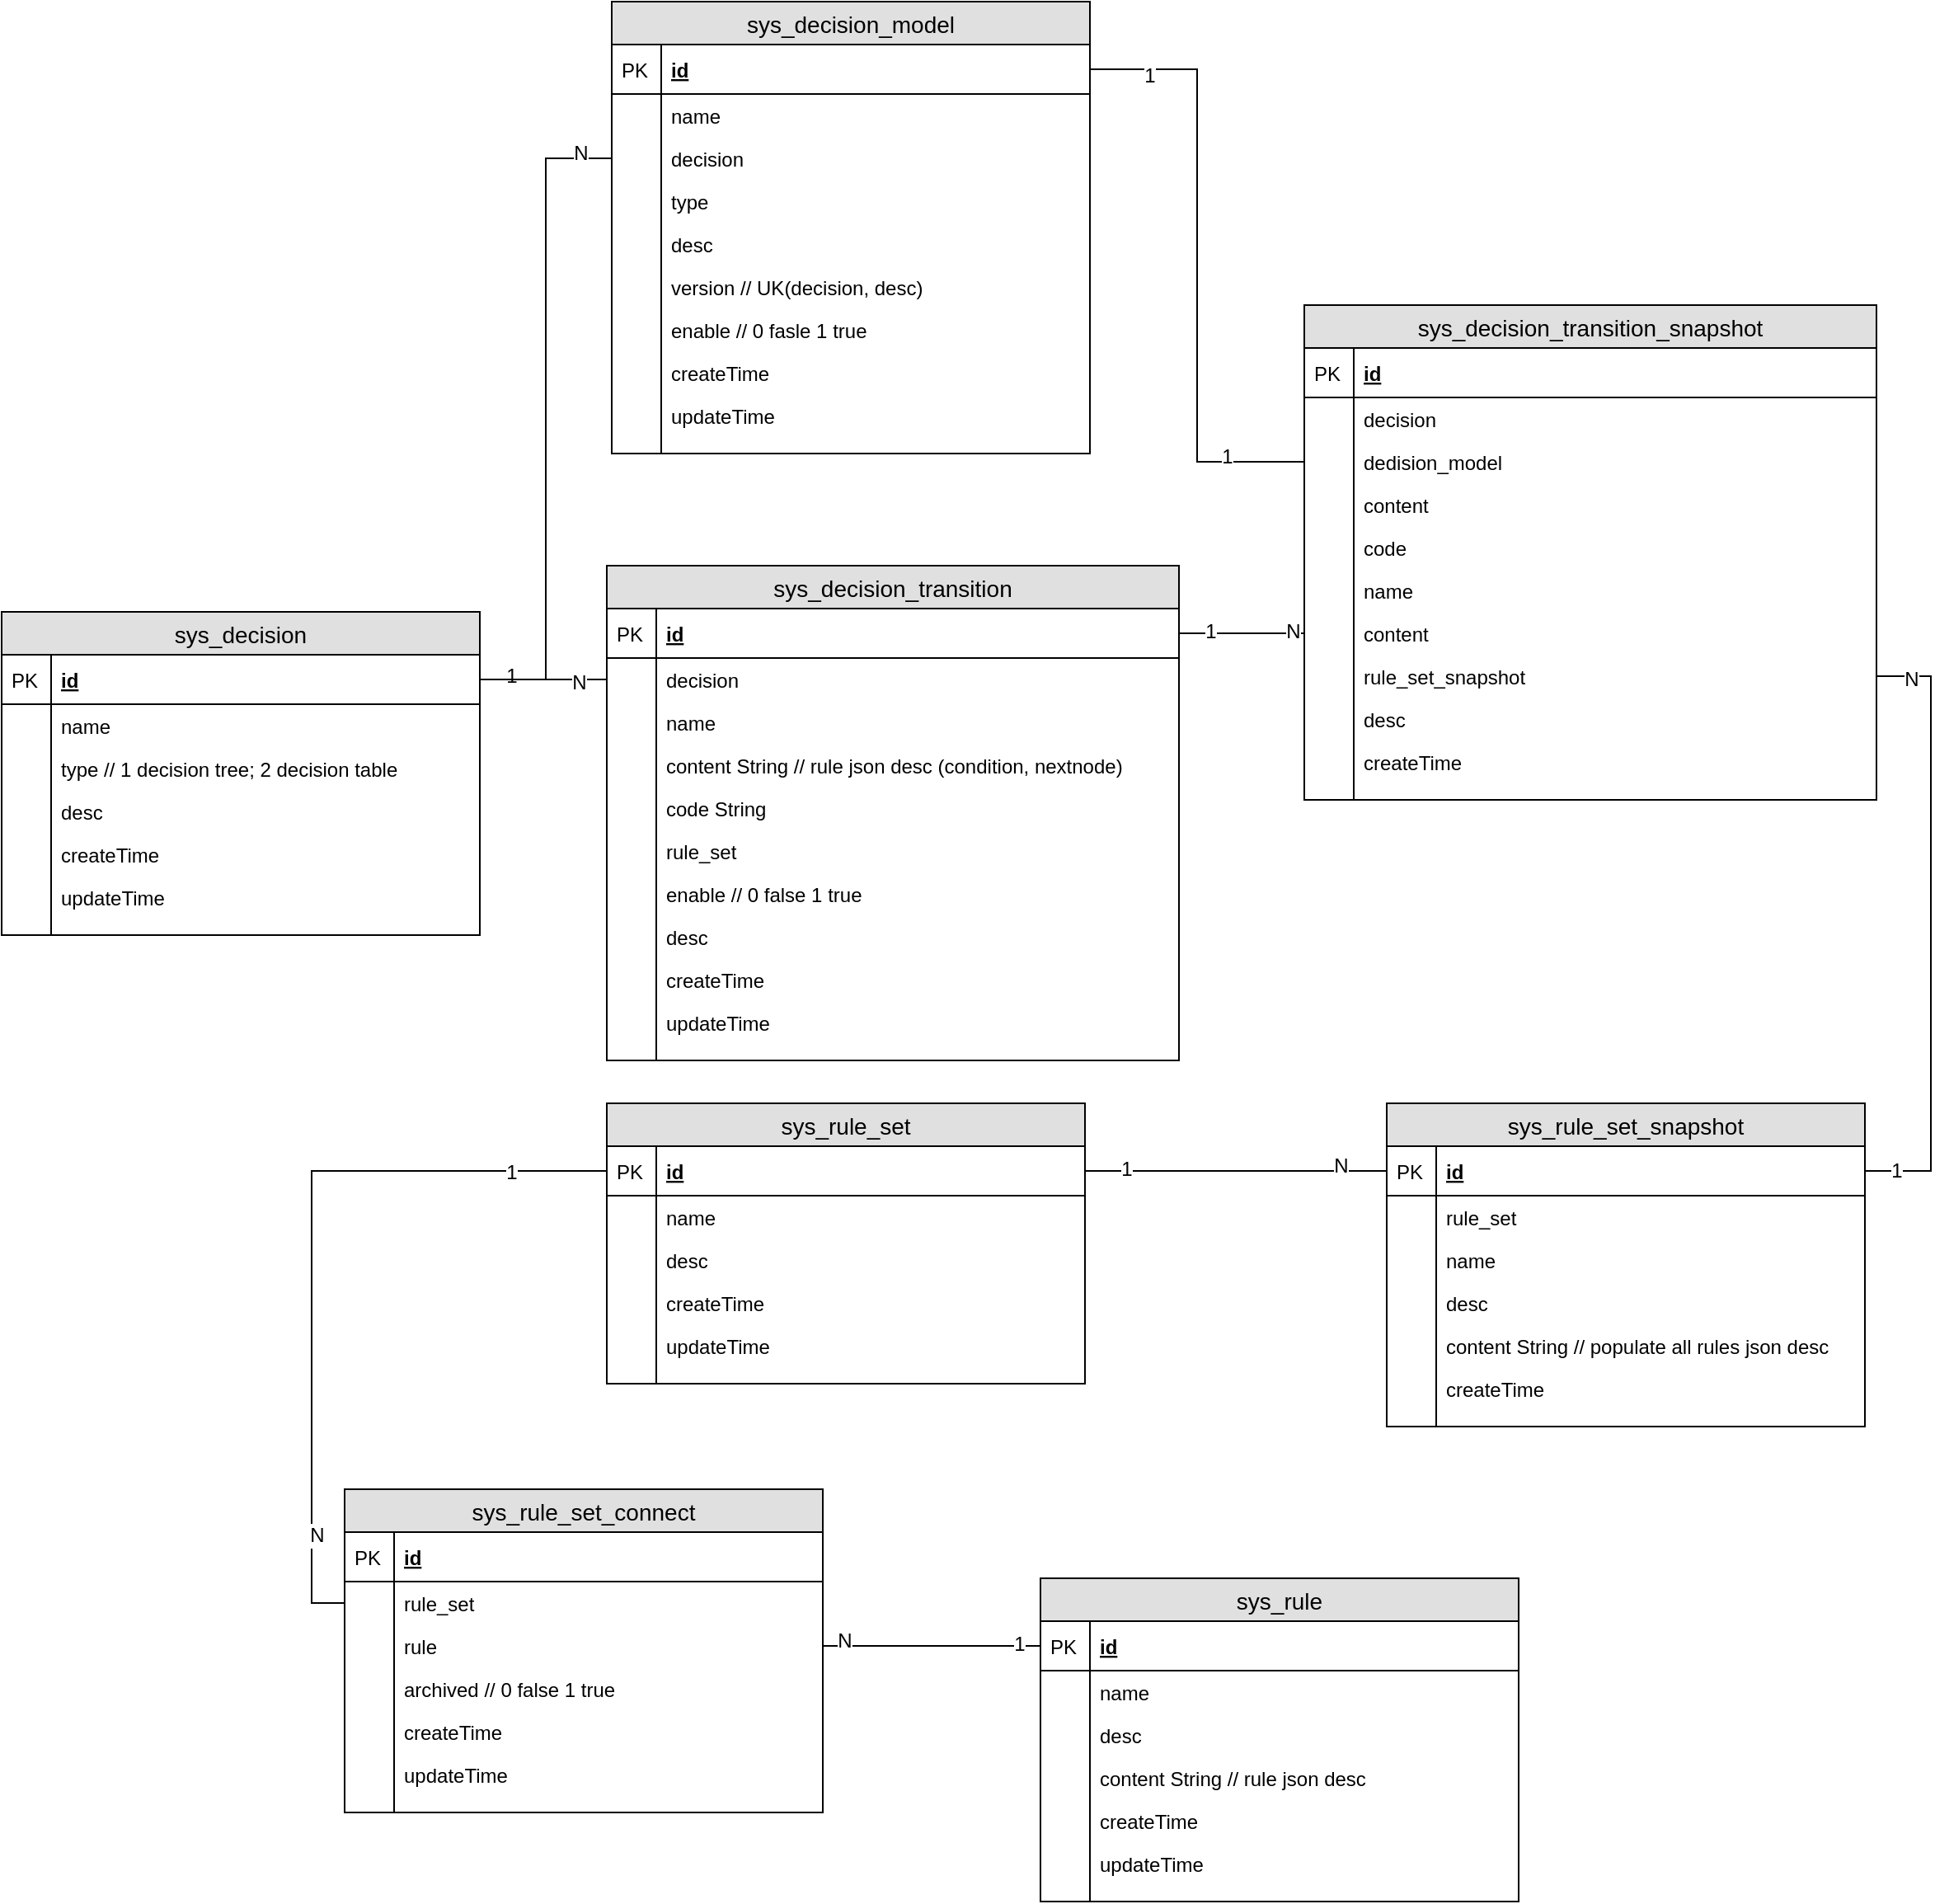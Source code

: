 <mxfile version="11.1.1" type="device"><diagram id="leMLwzej8-qj2Y1RZlHq" name="Domain"><mxGraphModel dx="1186" dy="2046" grid="1" gridSize="10" guides="1" tooltips="1" connect="1" arrows="1" fold="1" page="1" pageScale="1" pageWidth="827" pageHeight="1169" math="0" shadow="0"><root><mxCell id="0"/><mxCell id="1" parent="0"/><mxCell id="HirtzI4DP83URJv1HIHK-1" value="sys_rule" style="swimlane;fontStyle=0;childLayout=stackLayout;horizontal=1;startSize=26;fillColor=#e0e0e0;horizontalStack=0;resizeParent=1;resizeParentMax=0;resizeLast=0;collapsible=1;marginBottom=0;swimlaneFillColor=#ffffff;align=center;fontSize=14;" parent="1" vertex="1"><mxGeometry x="930" y="719" width="290" height="196" as="geometry"/></mxCell><mxCell id="HirtzI4DP83URJv1HIHK-2" value="id" style="shape=partialRectangle;top=0;left=0;right=0;bottom=1;align=left;verticalAlign=middle;fillColor=none;spacingLeft=34;spacingRight=4;overflow=hidden;rotatable=0;points=[[0,0.5],[1,0.5]];portConstraint=eastwest;dropTarget=0;fontStyle=5;fontSize=12;" parent="HirtzI4DP83URJv1HIHK-1" vertex="1"><mxGeometry y="26" width="290" height="30" as="geometry"/></mxCell><mxCell id="HirtzI4DP83URJv1HIHK-3" value="PK" style="shape=partialRectangle;top=0;left=0;bottom=0;fillColor=none;align=left;verticalAlign=middle;spacingLeft=4;spacingRight=4;overflow=hidden;rotatable=0;points=[];portConstraint=eastwest;part=1;fontSize=12;" parent="HirtzI4DP83URJv1HIHK-2" vertex="1" connectable="0"><mxGeometry width="30" height="30" as="geometry"/></mxCell><mxCell id="HirtzI4DP83URJv1HIHK-4" value="name" style="shape=partialRectangle;top=0;left=0;right=0;bottom=0;align=left;verticalAlign=top;fillColor=none;spacingLeft=34;spacingRight=4;overflow=hidden;rotatable=0;points=[[0,0.5],[1,0.5]];portConstraint=eastwest;dropTarget=0;fontSize=12;" parent="HirtzI4DP83URJv1HIHK-1" vertex="1"><mxGeometry y="56" width="290" height="26" as="geometry"/></mxCell><mxCell id="HirtzI4DP83URJv1HIHK-5" value="" style="shape=partialRectangle;top=0;left=0;bottom=0;fillColor=none;align=left;verticalAlign=top;spacingLeft=4;spacingRight=4;overflow=hidden;rotatable=0;points=[];portConstraint=eastwest;part=1;fontSize=12;" parent="HirtzI4DP83URJv1HIHK-4" vertex="1" connectable="0"><mxGeometry width="30" height="26" as="geometry"/></mxCell><mxCell id="HirtzI4DP83URJv1HIHK-23" value="desc" style="shape=partialRectangle;top=0;left=0;right=0;bottom=0;align=left;verticalAlign=top;fillColor=none;spacingLeft=34;spacingRight=4;overflow=hidden;rotatable=0;points=[[0,0.5],[1,0.5]];portConstraint=eastwest;dropTarget=0;fontSize=12;" parent="HirtzI4DP83URJv1HIHK-1" vertex="1"><mxGeometry y="82" width="290" height="26" as="geometry"/></mxCell><mxCell id="HirtzI4DP83URJv1HIHK-24" value="" style="shape=partialRectangle;top=0;left=0;bottom=0;fillColor=none;align=left;verticalAlign=top;spacingLeft=4;spacingRight=4;overflow=hidden;rotatable=0;points=[];portConstraint=eastwest;part=1;fontSize=12;" parent="HirtzI4DP83URJv1HIHK-23" vertex="1" connectable="0"><mxGeometry width="30" height="26" as="geometry"/></mxCell><mxCell id="HirtzI4DP83URJv1HIHK-6" value="content String // rule json desc" style="shape=partialRectangle;top=0;left=0;right=0;bottom=0;align=left;verticalAlign=top;fillColor=none;spacingLeft=34;spacingRight=4;overflow=hidden;rotatable=0;points=[[0,0.5],[1,0.5]];portConstraint=eastwest;dropTarget=0;fontSize=12;" parent="HirtzI4DP83URJv1HIHK-1" vertex="1"><mxGeometry y="108" width="290" height="26" as="geometry"/></mxCell><mxCell id="HirtzI4DP83URJv1HIHK-7" value="" style="shape=partialRectangle;top=0;left=0;bottom=0;fillColor=none;align=left;verticalAlign=top;spacingLeft=4;spacingRight=4;overflow=hidden;rotatable=0;points=[];portConstraint=eastwest;part=1;fontSize=12;" parent="HirtzI4DP83URJv1HIHK-6" vertex="1" connectable="0"><mxGeometry width="30" height="26" as="geometry"/></mxCell><mxCell id="HirtzI4DP83URJv1HIHK-8" value="createTime" style="shape=partialRectangle;top=0;left=0;right=0;bottom=0;align=left;verticalAlign=top;fillColor=none;spacingLeft=34;spacingRight=4;overflow=hidden;rotatable=0;points=[[0,0.5],[1,0.5]];portConstraint=eastwest;dropTarget=0;fontSize=12;" parent="HirtzI4DP83URJv1HIHK-1" vertex="1"><mxGeometry y="134" width="290" height="26" as="geometry"/></mxCell><mxCell id="HirtzI4DP83URJv1HIHK-9" value="" style="shape=partialRectangle;top=0;left=0;bottom=0;fillColor=none;align=left;verticalAlign=top;spacingLeft=4;spacingRight=4;overflow=hidden;rotatable=0;points=[];portConstraint=eastwest;part=1;fontSize=12;" parent="HirtzI4DP83URJv1HIHK-8" vertex="1" connectable="0"><mxGeometry width="30" height="26" as="geometry"/></mxCell><mxCell id="HirtzI4DP83URJv1HIHK-12" value="updateTime" style="shape=partialRectangle;top=0;left=0;right=0;bottom=0;align=left;verticalAlign=top;fillColor=none;spacingLeft=34;spacingRight=4;overflow=hidden;rotatable=0;points=[[0,0.5],[1,0.5]];portConstraint=eastwest;dropTarget=0;fontSize=12;" parent="HirtzI4DP83URJv1HIHK-1" vertex="1"><mxGeometry y="160" width="290" height="26" as="geometry"/></mxCell><mxCell id="HirtzI4DP83URJv1HIHK-13" value="" style="shape=partialRectangle;top=0;left=0;bottom=0;fillColor=none;align=left;verticalAlign=top;spacingLeft=4;spacingRight=4;overflow=hidden;rotatable=0;points=[];portConstraint=eastwest;part=1;fontSize=12;" parent="HirtzI4DP83URJv1HIHK-12" vertex="1" connectable="0"><mxGeometry width="30" height="26" as="geometry"/></mxCell><mxCell id="HirtzI4DP83URJv1HIHK-10" value="" style="shape=partialRectangle;top=0;left=0;right=0;bottom=0;align=left;verticalAlign=top;fillColor=none;spacingLeft=34;spacingRight=4;overflow=hidden;rotatable=0;points=[[0,0.5],[1,0.5]];portConstraint=eastwest;dropTarget=0;fontSize=12;" parent="HirtzI4DP83URJv1HIHK-1" vertex="1"><mxGeometry y="186" width="290" height="10" as="geometry"/></mxCell><mxCell id="HirtzI4DP83URJv1HIHK-11" value="" style="shape=partialRectangle;top=0;left=0;bottom=0;fillColor=none;align=left;verticalAlign=top;spacingLeft=4;spacingRight=4;overflow=hidden;rotatable=0;points=[];portConstraint=eastwest;part=1;fontSize=12;" parent="HirtzI4DP83URJv1HIHK-10" vertex="1" connectable="0"><mxGeometry width="30" height="10" as="geometry"/></mxCell><mxCell id="HirtzI4DP83URJv1HIHK-25" value="sys_rule_set" style="swimlane;fontStyle=0;childLayout=stackLayout;horizontal=1;startSize=26;fillColor=#e0e0e0;horizontalStack=0;resizeParent=1;resizeParentMax=0;resizeLast=0;collapsible=1;marginBottom=0;swimlaneFillColor=#ffffff;align=center;fontSize=14;" parent="1" vertex="1"><mxGeometry x="667" y="431" width="290" height="170" as="geometry"/></mxCell><mxCell id="HirtzI4DP83URJv1HIHK-26" value="id" style="shape=partialRectangle;top=0;left=0;right=0;bottom=1;align=left;verticalAlign=middle;fillColor=none;spacingLeft=34;spacingRight=4;overflow=hidden;rotatable=0;points=[[0,0.5],[1,0.5]];portConstraint=eastwest;dropTarget=0;fontStyle=5;fontSize=12;" parent="HirtzI4DP83URJv1HIHK-25" vertex="1"><mxGeometry y="26" width="290" height="30" as="geometry"/></mxCell><mxCell id="HirtzI4DP83URJv1HIHK-27" value="PK" style="shape=partialRectangle;top=0;left=0;bottom=0;fillColor=none;align=left;verticalAlign=middle;spacingLeft=4;spacingRight=4;overflow=hidden;rotatable=0;points=[];portConstraint=eastwest;part=1;fontSize=12;" parent="HirtzI4DP83URJv1HIHK-26" vertex="1" connectable="0"><mxGeometry width="30" height="30" as="geometry"/></mxCell><mxCell id="HirtzI4DP83URJv1HIHK-28" value="name" style="shape=partialRectangle;top=0;left=0;right=0;bottom=0;align=left;verticalAlign=top;fillColor=none;spacingLeft=34;spacingRight=4;overflow=hidden;rotatable=0;points=[[0,0.5],[1,0.5]];portConstraint=eastwest;dropTarget=0;fontSize=12;" parent="HirtzI4DP83URJv1HIHK-25" vertex="1"><mxGeometry y="56" width="290" height="26" as="geometry"/></mxCell><mxCell id="HirtzI4DP83URJv1HIHK-29" value="" style="shape=partialRectangle;top=0;left=0;bottom=0;fillColor=none;align=left;verticalAlign=top;spacingLeft=4;spacingRight=4;overflow=hidden;rotatable=0;points=[];portConstraint=eastwest;part=1;fontSize=12;" parent="HirtzI4DP83URJv1HIHK-28" vertex="1" connectable="0"><mxGeometry width="30" height="26" as="geometry"/></mxCell><mxCell id="HirtzI4DP83URJv1HIHK-30" value="desc" style="shape=partialRectangle;top=0;left=0;right=0;bottom=0;align=left;verticalAlign=top;fillColor=none;spacingLeft=34;spacingRight=4;overflow=hidden;rotatable=0;points=[[0,0.5],[1,0.5]];portConstraint=eastwest;dropTarget=0;fontSize=12;" parent="HirtzI4DP83URJv1HIHK-25" vertex="1"><mxGeometry y="82" width="290" height="26" as="geometry"/></mxCell><mxCell id="HirtzI4DP83URJv1HIHK-31" value="" style="shape=partialRectangle;top=0;left=0;bottom=0;fillColor=none;align=left;verticalAlign=top;spacingLeft=4;spacingRight=4;overflow=hidden;rotatable=0;points=[];portConstraint=eastwest;part=1;fontSize=12;" parent="HirtzI4DP83URJv1HIHK-30" vertex="1" connectable="0"><mxGeometry width="30" height="26" as="geometry"/></mxCell><mxCell id="HirtzI4DP83URJv1HIHK-34" value="createTime" style="shape=partialRectangle;top=0;left=0;right=0;bottom=0;align=left;verticalAlign=top;fillColor=none;spacingLeft=34;spacingRight=4;overflow=hidden;rotatable=0;points=[[0,0.5],[1,0.5]];portConstraint=eastwest;dropTarget=0;fontSize=12;" parent="HirtzI4DP83URJv1HIHK-25" vertex="1"><mxGeometry y="108" width="290" height="26" as="geometry"/></mxCell><mxCell id="HirtzI4DP83URJv1HIHK-35" value="" style="shape=partialRectangle;top=0;left=0;bottom=0;fillColor=none;align=left;verticalAlign=top;spacingLeft=4;spacingRight=4;overflow=hidden;rotatable=0;points=[];portConstraint=eastwest;part=1;fontSize=12;" parent="HirtzI4DP83URJv1HIHK-34" vertex="1" connectable="0"><mxGeometry width="30" height="26" as="geometry"/></mxCell><mxCell id="HirtzI4DP83URJv1HIHK-36" value="updateTime" style="shape=partialRectangle;top=0;left=0;right=0;bottom=0;align=left;verticalAlign=top;fillColor=none;spacingLeft=34;spacingRight=4;overflow=hidden;rotatable=0;points=[[0,0.5],[1,0.5]];portConstraint=eastwest;dropTarget=0;fontSize=12;" parent="HirtzI4DP83URJv1HIHK-25" vertex="1"><mxGeometry y="134" width="290" height="26" as="geometry"/></mxCell><mxCell id="HirtzI4DP83URJv1HIHK-37" value="" style="shape=partialRectangle;top=0;left=0;bottom=0;fillColor=none;align=left;verticalAlign=top;spacingLeft=4;spacingRight=4;overflow=hidden;rotatable=0;points=[];portConstraint=eastwest;part=1;fontSize=12;" parent="HirtzI4DP83URJv1HIHK-36" vertex="1" connectable="0"><mxGeometry width="30" height="26" as="geometry"/></mxCell><mxCell id="HirtzI4DP83URJv1HIHK-38" value="" style="shape=partialRectangle;top=0;left=0;right=0;bottom=0;align=left;verticalAlign=top;fillColor=none;spacingLeft=34;spacingRight=4;overflow=hidden;rotatable=0;points=[[0,0.5],[1,0.5]];portConstraint=eastwest;dropTarget=0;fontSize=12;" parent="HirtzI4DP83URJv1HIHK-25" vertex="1"><mxGeometry y="160" width="290" height="10" as="geometry"/></mxCell><mxCell id="HirtzI4DP83URJv1HIHK-39" value="" style="shape=partialRectangle;top=0;left=0;bottom=0;fillColor=none;align=left;verticalAlign=top;spacingLeft=4;spacingRight=4;overflow=hidden;rotatable=0;points=[];portConstraint=eastwest;part=1;fontSize=12;" parent="HirtzI4DP83URJv1HIHK-38" vertex="1" connectable="0"><mxGeometry width="30" height="10" as="geometry"/></mxCell><mxCell id="HirtzI4DP83URJv1HIHK-40" value="sys_rule_set_connect" style="swimlane;fontStyle=0;childLayout=stackLayout;horizontal=1;startSize=26;fillColor=#e0e0e0;horizontalStack=0;resizeParent=1;resizeParentMax=0;resizeLast=0;collapsible=1;marginBottom=0;swimlaneFillColor=#ffffff;align=center;fontSize=14;" parent="1" vertex="1"><mxGeometry x="508" y="665" width="290" height="196" as="geometry"/></mxCell><mxCell id="HirtzI4DP83URJv1HIHK-41" value="id" style="shape=partialRectangle;top=0;left=0;right=0;bottom=1;align=left;verticalAlign=middle;fillColor=none;spacingLeft=34;spacingRight=4;overflow=hidden;rotatable=0;points=[[0,0.5],[1,0.5]];portConstraint=eastwest;dropTarget=0;fontStyle=5;fontSize=12;" parent="HirtzI4DP83URJv1HIHK-40" vertex="1"><mxGeometry y="26" width="290" height="30" as="geometry"/></mxCell><mxCell id="HirtzI4DP83URJv1HIHK-42" value="PK" style="shape=partialRectangle;top=0;left=0;bottom=0;fillColor=none;align=left;verticalAlign=middle;spacingLeft=4;spacingRight=4;overflow=hidden;rotatable=0;points=[];portConstraint=eastwest;part=1;fontSize=12;" parent="HirtzI4DP83URJv1HIHK-41" vertex="1" connectable="0"><mxGeometry width="30" height="30" as="geometry"/></mxCell><mxCell id="HirtzI4DP83URJv1HIHK-43" value="rule_set" style="shape=partialRectangle;top=0;left=0;right=0;bottom=0;align=left;verticalAlign=top;fillColor=none;spacingLeft=34;spacingRight=4;overflow=hidden;rotatable=0;points=[[0,0.5],[1,0.5]];portConstraint=eastwest;dropTarget=0;fontSize=12;" parent="HirtzI4DP83URJv1HIHK-40" vertex="1"><mxGeometry y="56" width="290" height="26" as="geometry"/></mxCell><mxCell id="HirtzI4DP83URJv1HIHK-44" value="" style="shape=partialRectangle;top=0;left=0;bottom=0;fillColor=none;align=left;verticalAlign=top;spacingLeft=4;spacingRight=4;overflow=hidden;rotatable=0;points=[];portConstraint=eastwest;part=1;fontSize=12;" parent="HirtzI4DP83URJv1HIHK-43" vertex="1" connectable="0"><mxGeometry width="30" height="26" as="geometry"/></mxCell><mxCell id="HirtzI4DP83URJv1HIHK-45" value="rule" style="shape=partialRectangle;top=0;left=0;right=0;bottom=0;align=left;verticalAlign=top;fillColor=none;spacingLeft=34;spacingRight=4;overflow=hidden;rotatable=0;points=[[0,0.5],[1,0.5]];portConstraint=eastwest;dropTarget=0;fontSize=12;" parent="HirtzI4DP83URJv1HIHK-40" vertex="1"><mxGeometry y="82" width="290" height="26" as="geometry"/></mxCell><mxCell id="HirtzI4DP83URJv1HIHK-46" value="" style="shape=partialRectangle;top=0;left=0;bottom=0;fillColor=none;align=left;verticalAlign=top;spacingLeft=4;spacingRight=4;overflow=hidden;rotatable=0;points=[];portConstraint=eastwest;part=1;fontSize=12;" parent="HirtzI4DP83URJv1HIHK-45" vertex="1" connectable="0"><mxGeometry width="30" height="26" as="geometry"/></mxCell><mxCell id="HirtzI4DP83URJv1HIHK-69" value="archived // 0 false 1 true" style="shape=partialRectangle;top=0;left=0;right=0;bottom=0;align=left;verticalAlign=top;fillColor=none;spacingLeft=34;spacingRight=4;overflow=hidden;rotatable=0;points=[[0,0.5],[1,0.5]];portConstraint=eastwest;dropTarget=0;fontSize=12;" parent="HirtzI4DP83URJv1HIHK-40" vertex="1"><mxGeometry y="108" width="290" height="26" as="geometry"/></mxCell><mxCell id="HirtzI4DP83URJv1HIHK-70" value="" style="shape=partialRectangle;top=0;left=0;bottom=0;fillColor=none;align=left;verticalAlign=top;spacingLeft=4;spacingRight=4;overflow=hidden;rotatable=0;points=[];portConstraint=eastwest;part=1;fontSize=12;" parent="HirtzI4DP83URJv1HIHK-69" vertex="1" connectable="0"><mxGeometry width="30" height="26" as="geometry"/></mxCell><mxCell id="HirtzI4DP83URJv1HIHK-47" value="createTime" style="shape=partialRectangle;top=0;left=0;right=0;bottom=0;align=left;verticalAlign=top;fillColor=none;spacingLeft=34;spacingRight=4;overflow=hidden;rotatable=0;points=[[0,0.5],[1,0.5]];portConstraint=eastwest;dropTarget=0;fontSize=12;" parent="HirtzI4DP83URJv1HIHK-40" vertex="1"><mxGeometry y="134" width="290" height="26" as="geometry"/></mxCell><mxCell id="HirtzI4DP83URJv1HIHK-48" value="" style="shape=partialRectangle;top=0;left=0;bottom=0;fillColor=none;align=left;verticalAlign=top;spacingLeft=4;spacingRight=4;overflow=hidden;rotatable=0;points=[];portConstraint=eastwest;part=1;fontSize=12;" parent="HirtzI4DP83URJv1HIHK-47" vertex="1" connectable="0"><mxGeometry width="30" height="26" as="geometry"/></mxCell><mxCell id="HirtzI4DP83URJv1HIHK-49" value="updateTime" style="shape=partialRectangle;top=0;left=0;right=0;bottom=0;align=left;verticalAlign=top;fillColor=none;spacingLeft=34;spacingRight=4;overflow=hidden;rotatable=0;points=[[0,0.5],[1,0.5]];portConstraint=eastwest;dropTarget=0;fontSize=12;" parent="HirtzI4DP83URJv1HIHK-40" vertex="1"><mxGeometry y="160" width="290" height="26" as="geometry"/></mxCell><mxCell id="HirtzI4DP83URJv1HIHK-50" value="" style="shape=partialRectangle;top=0;left=0;bottom=0;fillColor=none;align=left;verticalAlign=top;spacingLeft=4;spacingRight=4;overflow=hidden;rotatable=0;points=[];portConstraint=eastwest;part=1;fontSize=12;" parent="HirtzI4DP83URJv1HIHK-49" vertex="1" connectable="0"><mxGeometry width="30" height="26" as="geometry"/></mxCell><mxCell id="HirtzI4DP83URJv1HIHK-51" value="" style="shape=partialRectangle;top=0;left=0;right=0;bottom=0;align=left;verticalAlign=top;fillColor=none;spacingLeft=34;spacingRight=4;overflow=hidden;rotatable=0;points=[[0,0.5],[1,0.5]];portConstraint=eastwest;dropTarget=0;fontSize=12;" parent="HirtzI4DP83URJv1HIHK-40" vertex="1"><mxGeometry y="186" width="290" height="10" as="geometry"/></mxCell><mxCell id="HirtzI4DP83URJv1HIHK-52" value="" style="shape=partialRectangle;top=0;left=0;bottom=0;fillColor=none;align=left;verticalAlign=top;spacingLeft=4;spacingRight=4;overflow=hidden;rotatable=0;points=[];portConstraint=eastwest;part=1;fontSize=12;" parent="HirtzI4DP83URJv1HIHK-51" vertex="1" connectable="0"><mxGeometry width="30" height="10" as="geometry"/></mxCell><mxCell id="HirtzI4DP83URJv1HIHK-75" style="edgeStyle=orthogonalEdgeStyle;rounded=0;orthogonalLoop=1;jettySize=auto;html=1;entryX=0;entryY=0.5;entryDx=0;entryDy=0;endArrow=none;endFill=0;" parent="1" source="HirtzI4DP83URJv1HIHK-26" target="HirtzI4DP83URJv1HIHK-43" edge="1"><mxGeometry relative="1" as="geometry"/></mxCell><mxCell id="HirtzI4DP83URJv1HIHK-79" value="1" style="text;html=1;resizable=0;points=[];align=center;verticalAlign=middle;labelBackgroundColor=#ffffff;" parent="HirtzI4DP83URJv1HIHK-75" vertex="1" connectable="0"><mxGeometry x="-0.747" y="1" relative="1" as="geometry"><mxPoint as="offset"/></mxGeometry></mxCell><mxCell id="HirtzI4DP83URJv1HIHK-80" value="N" style="text;html=1;resizable=0;points=[];align=center;verticalAlign=middle;labelBackgroundColor=#ffffff;" parent="HirtzI4DP83URJv1HIHK-75" vertex="1" connectable="0"><mxGeometry x="0.736" y="3" relative="1" as="geometry"><mxPoint as="offset"/></mxGeometry></mxCell><mxCell id="HirtzI4DP83URJv1HIHK-76" style="edgeStyle=orthogonalEdgeStyle;rounded=0;orthogonalLoop=1;jettySize=auto;html=1;entryX=0;entryY=0.5;entryDx=0;entryDy=0;endArrow=none;endFill=0;" parent="1" source="HirtzI4DP83URJv1HIHK-45" target="HirtzI4DP83URJv1HIHK-2" edge="1"><mxGeometry relative="1" as="geometry"/></mxCell><mxCell id="HirtzI4DP83URJv1HIHK-77" value="1" style="text;html=1;resizable=0;points=[];align=center;verticalAlign=middle;labelBackgroundColor=#ffffff;" parent="HirtzI4DP83URJv1HIHK-76" vertex="1" connectable="0"><mxGeometry x="0.801" y="1" relative="1" as="geometry"><mxPoint as="offset"/></mxGeometry></mxCell><mxCell id="HirtzI4DP83URJv1HIHK-78" value="N" style="text;html=1;resizable=0;points=[];align=center;verticalAlign=middle;labelBackgroundColor=#ffffff;" parent="HirtzI4DP83URJv1HIHK-76" vertex="1" connectable="0"><mxGeometry x="-0.811" y="3" relative="1" as="geometry"><mxPoint as="offset"/></mxGeometry></mxCell><mxCell id="HirtzI4DP83URJv1HIHK-81" value="sys_decision_model" style="swimlane;fontStyle=0;childLayout=stackLayout;horizontal=1;startSize=26;fillColor=#e0e0e0;horizontalStack=0;resizeParent=1;resizeParentMax=0;resizeLast=0;collapsible=1;marginBottom=0;swimlaneFillColor=#ffffff;align=center;fontSize=14;" parent="1" vertex="1"><mxGeometry x="670" y="-237" width="290" height="274" as="geometry"/></mxCell><mxCell id="HirtzI4DP83URJv1HIHK-82" value="id" style="shape=partialRectangle;top=0;left=0;right=0;bottom=1;align=left;verticalAlign=middle;fillColor=none;spacingLeft=34;spacingRight=4;overflow=hidden;rotatable=0;points=[[0,0.5],[1,0.5]];portConstraint=eastwest;dropTarget=0;fontStyle=5;fontSize=12;" parent="HirtzI4DP83URJv1HIHK-81" vertex="1"><mxGeometry y="26" width="290" height="30" as="geometry"/></mxCell><mxCell id="HirtzI4DP83URJv1HIHK-83" value="PK" style="shape=partialRectangle;top=0;left=0;bottom=0;fillColor=none;align=left;verticalAlign=middle;spacingLeft=4;spacingRight=4;overflow=hidden;rotatable=0;points=[];portConstraint=eastwest;part=1;fontSize=12;" parent="HirtzI4DP83URJv1HIHK-82" vertex="1" connectable="0"><mxGeometry width="30" height="30" as="geometry"/></mxCell><mxCell id="HirtzI4DP83URJv1HIHK-84" value="name" style="shape=partialRectangle;top=0;left=0;right=0;bottom=0;align=left;verticalAlign=top;fillColor=none;spacingLeft=34;spacingRight=4;overflow=hidden;rotatable=0;points=[[0,0.5],[1,0.5]];portConstraint=eastwest;dropTarget=0;fontSize=12;" parent="HirtzI4DP83URJv1HIHK-81" vertex="1"><mxGeometry y="56" width="290" height="26" as="geometry"/></mxCell><mxCell id="HirtzI4DP83URJv1HIHK-85" value="" style="shape=partialRectangle;top=0;left=0;bottom=0;fillColor=none;align=left;verticalAlign=top;spacingLeft=4;spacingRight=4;overflow=hidden;rotatable=0;points=[];portConstraint=eastwest;part=1;fontSize=12;" parent="HirtzI4DP83URJv1HIHK-84" vertex="1" connectable="0"><mxGeometry width="30" height="26" as="geometry"/></mxCell><mxCell id="HirtzI4DP83URJv1HIHK-98" value="decision" style="shape=partialRectangle;top=0;left=0;right=0;bottom=0;align=left;verticalAlign=top;fillColor=none;spacingLeft=34;spacingRight=4;overflow=hidden;rotatable=0;points=[[0,0.5],[1,0.5]];portConstraint=eastwest;dropTarget=0;fontSize=12;" parent="HirtzI4DP83URJv1HIHK-81" vertex="1"><mxGeometry y="82" width="290" height="26" as="geometry"/></mxCell><mxCell id="HirtzI4DP83URJv1HIHK-99" value="" style="shape=partialRectangle;top=0;left=0;bottom=0;fillColor=none;align=left;verticalAlign=top;spacingLeft=4;spacingRight=4;overflow=hidden;rotatable=0;points=[];portConstraint=eastwest;part=1;fontSize=12;" parent="HirtzI4DP83URJv1HIHK-98" vertex="1" connectable="0"><mxGeometry width="30" height="26" as="geometry"/></mxCell><mxCell id="yYP3yFRKvspPO7BByTel-3" value="type" style="shape=partialRectangle;top=0;left=0;right=0;bottom=0;align=left;verticalAlign=top;fillColor=none;spacingLeft=34;spacingRight=4;overflow=hidden;rotatable=0;points=[[0,0.5],[1,0.5]];portConstraint=eastwest;dropTarget=0;fontSize=12;" vertex="1" parent="HirtzI4DP83URJv1HIHK-81"><mxGeometry y="108" width="290" height="26" as="geometry"/></mxCell><mxCell id="yYP3yFRKvspPO7BByTel-4" value="" style="shape=partialRectangle;top=0;left=0;bottom=0;fillColor=none;align=left;verticalAlign=top;spacingLeft=4;spacingRight=4;overflow=hidden;rotatable=0;points=[];portConstraint=eastwest;part=1;fontSize=12;" vertex="1" connectable="0" parent="yYP3yFRKvspPO7BByTel-3"><mxGeometry width="30" height="26" as="geometry"/></mxCell><mxCell id="HirtzI4DP83URJv1HIHK-86" value="desc" style="shape=partialRectangle;top=0;left=0;right=0;bottom=0;align=left;verticalAlign=top;fillColor=none;spacingLeft=34;spacingRight=4;overflow=hidden;rotatable=0;points=[[0,0.5],[1,0.5]];portConstraint=eastwest;dropTarget=0;fontSize=12;" parent="HirtzI4DP83URJv1HIHK-81" vertex="1"><mxGeometry y="134" width="290" height="26" as="geometry"/></mxCell><mxCell id="HirtzI4DP83URJv1HIHK-87" value="" style="shape=partialRectangle;top=0;left=0;bottom=0;fillColor=none;align=left;verticalAlign=top;spacingLeft=4;spacingRight=4;overflow=hidden;rotatable=0;points=[];portConstraint=eastwest;part=1;fontSize=12;" parent="HirtzI4DP83URJv1HIHK-86" vertex="1" connectable="0"><mxGeometry width="30" height="26" as="geometry"/></mxCell><mxCell id="HirtzI4DP83URJv1HIHK-94" value="version // UK(decision, desc)" style="shape=partialRectangle;top=0;left=0;right=0;bottom=0;align=left;verticalAlign=top;fillColor=none;spacingLeft=34;spacingRight=4;overflow=hidden;rotatable=0;points=[[0,0.5],[1,0.5]];portConstraint=eastwest;dropTarget=0;fontSize=12;" parent="HirtzI4DP83URJv1HIHK-81" vertex="1"><mxGeometry y="160" width="290" height="26" as="geometry"/></mxCell><mxCell id="HirtzI4DP83URJv1HIHK-95" value="" style="shape=partialRectangle;top=0;left=0;bottom=0;fillColor=none;align=left;verticalAlign=top;spacingLeft=4;spacingRight=4;overflow=hidden;rotatable=0;points=[];portConstraint=eastwest;part=1;fontSize=12;" parent="HirtzI4DP83URJv1HIHK-94" vertex="1" connectable="0"><mxGeometry width="30" height="26" as="geometry"/></mxCell><mxCell id="HirtzI4DP83URJv1HIHK-96" value="enable // 0 fasle 1 true" style="shape=partialRectangle;top=0;left=0;right=0;bottom=0;align=left;verticalAlign=top;fillColor=none;spacingLeft=34;spacingRight=4;overflow=hidden;rotatable=0;points=[[0,0.5],[1,0.5]];portConstraint=eastwest;dropTarget=0;fontSize=12;" parent="HirtzI4DP83URJv1HIHK-81" vertex="1"><mxGeometry y="186" width="290" height="26" as="geometry"/></mxCell><mxCell id="HirtzI4DP83URJv1HIHK-97" value="" style="shape=partialRectangle;top=0;left=0;bottom=0;fillColor=none;align=left;verticalAlign=top;spacingLeft=4;spacingRight=4;overflow=hidden;rotatable=0;points=[];portConstraint=eastwest;part=1;fontSize=12;" parent="HirtzI4DP83URJv1HIHK-96" vertex="1" connectable="0"><mxGeometry width="30" height="26" as="geometry"/></mxCell><mxCell id="HirtzI4DP83URJv1HIHK-88" value="createTime" style="shape=partialRectangle;top=0;left=0;right=0;bottom=0;align=left;verticalAlign=top;fillColor=none;spacingLeft=34;spacingRight=4;overflow=hidden;rotatable=0;points=[[0,0.5],[1,0.5]];portConstraint=eastwest;dropTarget=0;fontSize=12;" parent="HirtzI4DP83URJv1HIHK-81" vertex="1"><mxGeometry y="212" width="290" height="26" as="geometry"/></mxCell><mxCell id="HirtzI4DP83URJv1HIHK-89" value="" style="shape=partialRectangle;top=0;left=0;bottom=0;fillColor=none;align=left;verticalAlign=top;spacingLeft=4;spacingRight=4;overflow=hidden;rotatable=0;points=[];portConstraint=eastwest;part=1;fontSize=12;" parent="HirtzI4DP83URJv1HIHK-88" vertex="1" connectable="0"><mxGeometry width="30" height="26" as="geometry"/></mxCell><mxCell id="HirtzI4DP83URJv1HIHK-90" value="updateTime" style="shape=partialRectangle;top=0;left=0;right=0;bottom=0;align=left;verticalAlign=top;fillColor=none;spacingLeft=34;spacingRight=4;overflow=hidden;rotatable=0;points=[[0,0.5],[1,0.5]];portConstraint=eastwest;dropTarget=0;fontSize=12;" parent="HirtzI4DP83URJv1HIHK-81" vertex="1"><mxGeometry y="238" width="290" height="26" as="geometry"/></mxCell><mxCell id="HirtzI4DP83URJv1HIHK-91" value="" style="shape=partialRectangle;top=0;left=0;bottom=0;fillColor=none;align=left;verticalAlign=top;spacingLeft=4;spacingRight=4;overflow=hidden;rotatable=0;points=[];portConstraint=eastwest;part=1;fontSize=12;" parent="HirtzI4DP83URJv1HIHK-90" vertex="1" connectable="0"><mxGeometry width="30" height="26" as="geometry"/></mxCell><mxCell id="HirtzI4DP83URJv1HIHK-92" value="" style="shape=partialRectangle;top=0;left=0;right=0;bottom=0;align=left;verticalAlign=top;fillColor=none;spacingLeft=34;spacingRight=4;overflow=hidden;rotatable=0;points=[[0,0.5],[1,0.5]];portConstraint=eastwest;dropTarget=0;fontSize=12;" parent="HirtzI4DP83URJv1HIHK-81" vertex="1"><mxGeometry y="264" width="290" height="10" as="geometry"/></mxCell><mxCell id="HirtzI4DP83URJv1HIHK-93" value="" style="shape=partialRectangle;top=0;left=0;bottom=0;fillColor=none;align=left;verticalAlign=top;spacingLeft=4;spacingRight=4;overflow=hidden;rotatable=0;points=[];portConstraint=eastwest;part=1;fontSize=12;" parent="HirtzI4DP83URJv1HIHK-92" vertex="1" connectable="0"><mxGeometry width="30" height="10" as="geometry"/></mxCell><mxCell id="HirtzI4DP83URJv1HIHK-102" value="sys_decision" style="swimlane;fontStyle=0;childLayout=stackLayout;horizontal=1;startSize=26;fillColor=#e0e0e0;horizontalStack=0;resizeParent=1;resizeParentMax=0;resizeLast=0;collapsible=1;marginBottom=0;swimlaneFillColor=#ffffff;align=center;fontSize=14;" parent="1" vertex="1"><mxGeometry x="300" y="133" width="290" height="196" as="geometry"/></mxCell><mxCell id="HirtzI4DP83URJv1HIHK-103" value="id" style="shape=partialRectangle;top=0;left=0;right=0;bottom=1;align=left;verticalAlign=middle;fillColor=none;spacingLeft=34;spacingRight=4;overflow=hidden;rotatable=0;points=[[0,0.5],[1,0.5]];portConstraint=eastwest;dropTarget=0;fontStyle=5;fontSize=12;" parent="HirtzI4DP83URJv1HIHK-102" vertex="1"><mxGeometry y="26" width="290" height="30" as="geometry"/></mxCell><mxCell id="HirtzI4DP83URJv1HIHK-104" value="PK" style="shape=partialRectangle;top=0;left=0;bottom=0;fillColor=none;align=left;verticalAlign=middle;spacingLeft=4;spacingRight=4;overflow=hidden;rotatable=0;points=[];portConstraint=eastwest;part=1;fontSize=12;" parent="HirtzI4DP83URJv1HIHK-103" vertex="1" connectable="0"><mxGeometry width="30" height="30" as="geometry"/></mxCell><mxCell id="HirtzI4DP83URJv1HIHK-105" value="name" style="shape=partialRectangle;top=0;left=0;right=0;bottom=0;align=left;verticalAlign=top;fillColor=none;spacingLeft=34;spacingRight=4;overflow=hidden;rotatable=0;points=[[0,0.5],[1,0.5]];portConstraint=eastwest;dropTarget=0;fontSize=12;" parent="HirtzI4DP83URJv1HIHK-102" vertex="1"><mxGeometry y="56" width="290" height="26" as="geometry"/></mxCell><mxCell id="HirtzI4DP83URJv1HIHK-106" value="" style="shape=partialRectangle;top=0;left=0;bottom=0;fillColor=none;align=left;verticalAlign=top;spacingLeft=4;spacingRight=4;overflow=hidden;rotatable=0;points=[];portConstraint=eastwest;part=1;fontSize=12;" parent="HirtzI4DP83URJv1HIHK-105" vertex="1" connectable="0"><mxGeometry width="30" height="26" as="geometry"/></mxCell><mxCell id="HirtzI4DP83URJv1HIHK-222" value="type // 1 decision tree; 2 decision table" style="shape=partialRectangle;top=0;left=0;right=0;bottom=0;align=left;verticalAlign=top;fillColor=none;spacingLeft=34;spacingRight=4;overflow=hidden;rotatable=0;points=[[0,0.5],[1,0.5]];portConstraint=eastwest;dropTarget=0;fontSize=12;" parent="HirtzI4DP83URJv1HIHK-102" vertex="1"><mxGeometry y="82" width="290" height="26" as="geometry"/></mxCell><mxCell id="HirtzI4DP83URJv1HIHK-223" value="" style="shape=partialRectangle;top=0;left=0;bottom=0;fillColor=none;align=left;verticalAlign=top;spacingLeft=4;spacingRight=4;overflow=hidden;rotatable=0;points=[];portConstraint=eastwest;part=1;fontSize=12;" parent="HirtzI4DP83URJv1HIHK-222" vertex="1" connectable="0"><mxGeometry width="30" height="26" as="geometry"/></mxCell><mxCell id="HirtzI4DP83URJv1HIHK-109" value="desc" style="shape=partialRectangle;top=0;left=0;right=0;bottom=0;align=left;verticalAlign=top;fillColor=none;spacingLeft=34;spacingRight=4;overflow=hidden;rotatable=0;points=[[0,0.5],[1,0.5]];portConstraint=eastwest;dropTarget=0;fontSize=12;" parent="HirtzI4DP83URJv1HIHK-102" vertex="1"><mxGeometry y="108" width="290" height="26" as="geometry"/></mxCell><mxCell id="HirtzI4DP83URJv1HIHK-110" value="" style="shape=partialRectangle;top=0;left=0;bottom=0;fillColor=none;align=left;verticalAlign=top;spacingLeft=4;spacingRight=4;overflow=hidden;rotatable=0;points=[];portConstraint=eastwest;part=1;fontSize=12;" parent="HirtzI4DP83URJv1HIHK-109" vertex="1" connectable="0"><mxGeometry width="30" height="26" as="geometry"/></mxCell><mxCell id="HirtzI4DP83URJv1HIHK-115" value="createTime" style="shape=partialRectangle;top=0;left=0;right=0;bottom=0;align=left;verticalAlign=top;fillColor=none;spacingLeft=34;spacingRight=4;overflow=hidden;rotatable=0;points=[[0,0.5],[1,0.5]];portConstraint=eastwest;dropTarget=0;fontSize=12;" parent="HirtzI4DP83URJv1HIHK-102" vertex="1"><mxGeometry y="134" width="290" height="26" as="geometry"/></mxCell><mxCell id="HirtzI4DP83URJv1HIHK-116" value="" style="shape=partialRectangle;top=0;left=0;bottom=0;fillColor=none;align=left;verticalAlign=top;spacingLeft=4;spacingRight=4;overflow=hidden;rotatable=0;points=[];portConstraint=eastwest;part=1;fontSize=12;" parent="HirtzI4DP83URJv1HIHK-115" vertex="1" connectable="0"><mxGeometry width="30" height="26" as="geometry"/></mxCell><mxCell id="HirtzI4DP83URJv1HIHK-117" value="updateTime" style="shape=partialRectangle;top=0;left=0;right=0;bottom=0;align=left;verticalAlign=top;fillColor=none;spacingLeft=34;spacingRight=4;overflow=hidden;rotatable=0;points=[[0,0.5],[1,0.5]];portConstraint=eastwest;dropTarget=0;fontSize=12;" parent="HirtzI4DP83URJv1HIHK-102" vertex="1"><mxGeometry y="160" width="290" height="26" as="geometry"/></mxCell><mxCell id="HirtzI4DP83URJv1HIHK-118" value="" style="shape=partialRectangle;top=0;left=0;bottom=0;fillColor=none;align=left;verticalAlign=top;spacingLeft=4;spacingRight=4;overflow=hidden;rotatable=0;points=[];portConstraint=eastwest;part=1;fontSize=12;" parent="HirtzI4DP83URJv1HIHK-117" vertex="1" connectable="0"><mxGeometry width="30" height="26" as="geometry"/></mxCell><mxCell id="HirtzI4DP83URJv1HIHK-119" value="" style="shape=partialRectangle;top=0;left=0;right=0;bottom=0;align=left;verticalAlign=top;fillColor=none;spacingLeft=34;spacingRight=4;overflow=hidden;rotatable=0;points=[[0,0.5],[1,0.5]];portConstraint=eastwest;dropTarget=0;fontSize=12;" parent="HirtzI4DP83URJv1HIHK-102" vertex="1"><mxGeometry y="186" width="290" height="10" as="geometry"/></mxCell><mxCell id="HirtzI4DP83URJv1HIHK-120" value="" style="shape=partialRectangle;top=0;left=0;bottom=0;fillColor=none;align=left;verticalAlign=top;spacingLeft=4;spacingRight=4;overflow=hidden;rotatable=0;points=[];portConstraint=eastwest;part=1;fontSize=12;" parent="HirtzI4DP83URJv1HIHK-119" vertex="1" connectable="0"><mxGeometry width="30" height="10" as="geometry"/></mxCell><mxCell id="HirtzI4DP83URJv1HIHK-122" value="sys_decision_transition" style="swimlane;fontStyle=0;childLayout=stackLayout;horizontal=1;startSize=26;fillColor=#e0e0e0;horizontalStack=0;resizeParent=1;resizeParentMax=0;resizeLast=0;collapsible=1;marginBottom=0;swimlaneFillColor=#ffffff;align=center;fontSize=14;" parent="1" vertex="1"><mxGeometry x="667" y="105" width="347" height="300" as="geometry"/></mxCell><mxCell id="HirtzI4DP83URJv1HIHK-123" value="id" style="shape=partialRectangle;top=0;left=0;right=0;bottom=1;align=left;verticalAlign=middle;fillColor=none;spacingLeft=34;spacingRight=4;overflow=hidden;rotatable=0;points=[[0,0.5],[1,0.5]];portConstraint=eastwest;dropTarget=0;fontStyle=5;fontSize=12;" parent="HirtzI4DP83URJv1HIHK-122" vertex="1"><mxGeometry y="26" width="347" height="30" as="geometry"/></mxCell><mxCell id="HirtzI4DP83URJv1HIHK-124" value="PK" style="shape=partialRectangle;top=0;left=0;bottom=0;fillColor=none;align=left;verticalAlign=middle;spacingLeft=4;spacingRight=4;overflow=hidden;rotatable=0;points=[];portConstraint=eastwest;part=1;fontSize=12;" parent="HirtzI4DP83URJv1HIHK-123" vertex="1" connectable="0"><mxGeometry width="30" height="30" as="geometry"/></mxCell><mxCell id="HirtzI4DP83URJv1HIHK-125" value="decision" style="shape=partialRectangle;top=0;left=0;right=0;bottom=0;align=left;verticalAlign=top;fillColor=none;spacingLeft=34;spacingRight=4;overflow=hidden;rotatable=0;points=[[0,0.5],[1,0.5]];portConstraint=eastwest;dropTarget=0;fontSize=12;" parent="HirtzI4DP83URJv1HIHK-122" vertex="1"><mxGeometry y="56" width="347" height="26" as="geometry"/></mxCell><mxCell id="HirtzI4DP83URJv1HIHK-126" value="" style="shape=partialRectangle;top=0;left=0;bottom=0;fillColor=none;align=left;verticalAlign=top;spacingLeft=4;spacingRight=4;overflow=hidden;rotatable=0;points=[];portConstraint=eastwest;part=1;fontSize=12;" parent="HirtzI4DP83URJv1HIHK-125" vertex="1" connectable="0"><mxGeometry width="30" height="26" as="geometry"/></mxCell><mxCell id="HirtzI4DP83URJv1HIHK-135" value="name" style="shape=partialRectangle;top=0;left=0;right=0;bottom=0;align=left;verticalAlign=top;fillColor=none;spacingLeft=34;spacingRight=4;overflow=hidden;rotatable=0;points=[[0,0.5],[1,0.5]];portConstraint=eastwest;dropTarget=0;fontSize=12;" parent="HirtzI4DP83URJv1HIHK-122" vertex="1"><mxGeometry y="82" width="347" height="26" as="geometry"/></mxCell><mxCell id="HirtzI4DP83URJv1HIHK-136" value="" style="shape=partialRectangle;top=0;left=0;bottom=0;fillColor=none;align=left;verticalAlign=top;spacingLeft=4;spacingRight=4;overflow=hidden;rotatable=0;points=[];portConstraint=eastwest;part=1;fontSize=12;" parent="HirtzI4DP83URJv1HIHK-135" vertex="1" connectable="0"><mxGeometry width="30" height="26" as="geometry"/></mxCell><mxCell id="HirtzI4DP83URJv1HIHK-137" value="content String // rule json desc (condition, nextnode)" style="shape=partialRectangle;top=0;left=0;right=0;bottom=0;align=left;verticalAlign=top;fillColor=none;spacingLeft=34;spacingRight=4;overflow=hidden;rotatable=0;points=[[0,0.5],[1,0.5]];portConstraint=eastwest;dropTarget=0;fontSize=12;" parent="HirtzI4DP83URJv1HIHK-122" vertex="1"><mxGeometry y="108" width="347" height="26" as="geometry"/></mxCell><mxCell id="HirtzI4DP83URJv1HIHK-138" value="" style="shape=partialRectangle;top=0;left=0;bottom=0;fillColor=none;align=left;verticalAlign=top;spacingLeft=4;spacingRight=4;overflow=hidden;rotatable=0;points=[];portConstraint=eastwest;part=1;fontSize=12;" parent="HirtzI4DP83URJv1HIHK-137" vertex="1" connectable="0"><mxGeometry width="30" height="26" as="geometry"/></mxCell><mxCell id="HirtzI4DP83URJv1HIHK-146" value="code String" style="shape=partialRectangle;top=0;left=0;right=0;bottom=0;align=left;verticalAlign=top;fillColor=none;spacingLeft=34;spacingRight=4;overflow=hidden;rotatable=0;points=[[0,0.5],[1,0.5]];portConstraint=eastwest;dropTarget=0;fontSize=12;" parent="HirtzI4DP83URJv1HIHK-122" vertex="1"><mxGeometry y="134" width="347" height="26" as="geometry"/></mxCell><mxCell id="HirtzI4DP83URJv1HIHK-147" value="" style="shape=partialRectangle;top=0;left=0;bottom=0;fillColor=none;align=left;verticalAlign=top;spacingLeft=4;spacingRight=4;overflow=hidden;rotatable=0;points=[];portConstraint=eastwest;part=1;fontSize=12;" parent="HirtzI4DP83URJv1HIHK-146" vertex="1" connectable="0"><mxGeometry width="30" height="26" as="geometry"/></mxCell><mxCell id="HirtzI4DP83URJv1HIHK-229" value="rule_set" style="shape=partialRectangle;top=0;left=0;right=0;bottom=0;align=left;verticalAlign=top;fillColor=none;spacingLeft=34;spacingRight=4;overflow=hidden;rotatable=0;points=[[0,0.5],[1,0.5]];portConstraint=eastwest;dropTarget=0;fontSize=12;" parent="HirtzI4DP83URJv1HIHK-122" vertex="1"><mxGeometry y="160" width="347" height="26" as="geometry"/></mxCell><mxCell id="HirtzI4DP83URJv1HIHK-230" value="" style="shape=partialRectangle;top=0;left=0;bottom=0;fillColor=none;align=left;verticalAlign=top;spacingLeft=4;spacingRight=4;overflow=hidden;rotatable=0;points=[];portConstraint=eastwest;part=1;fontSize=12;" parent="HirtzI4DP83URJv1HIHK-229" vertex="1" connectable="0"><mxGeometry width="30" height="26" as="geometry"/></mxCell><mxCell id="HirtzI4DP83URJv1HIHK-139" value="enable // 0 false 1 true" style="shape=partialRectangle;top=0;left=0;right=0;bottom=0;align=left;verticalAlign=top;fillColor=none;spacingLeft=34;spacingRight=4;overflow=hidden;rotatable=0;points=[[0,0.5],[1,0.5]];portConstraint=eastwest;dropTarget=0;fontSize=12;" parent="HirtzI4DP83URJv1HIHK-122" vertex="1"><mxGeometry y="186" width="347" height="26" as="geometry"/></mxCell><mxCell id="HirtzI4DP83URJv1HIHK-140" value="" style="shape=partialRectangle;top=0;left=0;bottom=0;fillColor=none;align=left;verticalAlign=top;spacingLeft=4;spacingRight=4;overflow=hidden;rotatable=0;points=[];portConstraint=eastwest;part=1;fontSize=12;" parent="HirtzI4DP83URJv1HIHK-139" vertex="1" connectable="0"><mxGeometry width="30" height="26" as="geometry"/></mxCell><mxCell id="HirtzI4DP83URJv1HIHK-127" value="desc" style="shape=partialRectangle;top=0;left=0;right=0;bottom=0;align=left;verticalAlign=top;fillColor=none;spacingLeft=34;spacingRight=4;overflow=hidden;rotatable=0;points=[[0,0.5],[1,0.5]];portConstraint=eastwest;dropTarget=0;fontSize=12;" parent="HirtzI4DP83URJv1HIHK-122" vertex="1"><mxGeometry y="212" width="347" height="26" as="geometry"/></mxCell><mxCell id="HirtzI4DP83URJv1HIHK-128" value="" style="shape=partialRectangle;top=0;left=0;bottom=0;fillColor=none;align=left;verticalAlign=top;spacingLeft=4;spacingRight=4;overflow=hidden;rotatable=0;points=[];portConstraint=eastwest;part=1;fontSize=12;" parent="HirtzI4DP83URJv1HIHK-127" vertex="1" connectable="0"><mxGeometry width="30" height="26" as="geometry"/></mxCell><mxCell id="HirtzI4DP83URJv1HIHK-129" value="createTime" style="shape=partialRectangle;top=0;left=0;right=0;bottom=0;align=left;verticalAlign=top;fillColor=none;spacingLeft=34;spacingRight=4;overflow=hidden;rotatable=0;points=[[0,0.5],[1,0.5]];portConstraint=eastwest;dropTarget=0;fontSize=12;" parent="HirtzI4DP83URJv1HIHK-122" vertex="1"><mxGeometry y="238" width="347" height="26" as="geometry"/></mxCell><mxCell id="HirtzI4DP83URJv1HIHK-130" value="" style="shape=partialRectangle;top=0;left=0;bottom=0;fillColor=none;align=left;verticalAlign=top;spacingLeft=4;spacingRight=4;overflow=hidden;rotatable=0;points=[];portConstraint=eastwest;part=1;fontSize=12;" parent="HirtzI4DP83URJv1HIHK-129" vertex="1" connectable="0"><mxGeometry width="30" height="26" as="geometry"/></mxCell><mxCell id="HirtzI4DP83URJv1HIHK-131" value="updateTime" style="shape=partialRectangle;top=0;left=0;right=0;bottom=0;align=left;verticalAlign=top;fillColor=none;spacingLeft=34;spacingRight=4;overflow=hidden;rotatable=0;points=[[0,0.5],[1,0.5]];portConstraint=eastwest;dropTarget=0;fontSize=12;" parent="HirtzI4DP83URJv1HIHK-122" vertex="1"><mxGeometry y="264" width="347" height="26" as="geometry"/></mxCell><mxCell id="HirtzI4DP83URJv1HIHK-132" value="" style="shape=partialRectangle;top=0;left=0;bottom=0;fillColor=none;align=left;verticalAlign=top;spacingLeft=4;spacingRight=4;overflow=hidden;rotatable=0;points=[];portConstraint=eastwest;part=1;fontSize=12;" parent="HirtzI4DP83URJv1HIHK-131" vertex="1" connectable="0"><mxGeometry width="30" height="26" as="geometry"/></mxCell><mxCell id="HirtzI4DP83URJv1HIHK-133" value="" style="shape=partialRectangle;top=0;left=0;right=0;bottom=0;align=left;verticalAlign=top;fillColor=none;spacingLeft=34;spacingRight=4;overflow=hidden;rotatable=0;points=[[0,0.5],[1,0.5]];portConstraint=eastwest;dropTarget=0;fontSize=12;" parent="HirtzI4DP83URJv1HIHK-122" vertex="1"><mxGeometry y="290" width="347" height="10" as="geometry"/></mxCell><mxCell id="HirtzI4DP83URJv1HIHK-134" value="" style="shape=partialRectangle;top=0;left=0;bottom=0;fillColor=none;align=left;verticalAlign=top;spacingLeft=4;spacingRight=4;overflow=hidden;rotatable=0;points=[];portConstraint=eastwest;part=1;fontSize=12;" parent="HirtzI4DP83URJv1HIHK-133" vertex="1" connectable="0"><mxGeometry width="30" height="10" as="geometry"/></mxCell><mxCell id="HirtzI4DP83URJv1HIHK-141" style="edgeStyle=orthogonalEdgeStyle;rounded=0;orthogonalLoop=1;jettySize=auto;html=1;endArrow=none;endFill=0;" parent="1" source="HirtzI4DP83URJv1HIHK-125" target="HirtzI4DP83URJv1HIHK-103" edge="1"><mxGeometry relative="1" as="geometry"/></mxCell><mxCell id="HirtzI4DP83URJv1HIHK-144" value="1" style="text;html=1;resizable=0;points=[];align=center;verticalAlign=middle;labelBackgroundColor=#ffffff;" parent="HirtzI4DP83URJv1HIHK-141" vertex="1" connectable="0"><mxGeometry x="0.5" y="-2" relative="1" as="geometry"><mxPoint as="offset"/></mxGeometry></mxCell><mxCell id="HirtzI4DP83URJv1HIHK-145" value="N" style="text;html=1;resizable=0;points=[];align=center;verticalAlign=middle;labelBackgroundColor=#ffffff;" parent="HirtzI4DP83URJv1HIHK-141" vertex="1" connectable="0"><mxGeometry x="-0.55" y="2" relative="1" as="geometry"><mxPoint as="offset"/></mxGeometry></mxCell><mxCell id="HirtzI4DP83URJv1HIHK-179" value="sys_rule_set_snapshot" style="swimlane;fontStyle=0;childLayout=stackLayout;horizontal=1;startSize=26;fillColor=#e0e0e0;horizontalStack=0;resizeParent=1;resizeParentMax=0;resizeLast=0;collapsible=1;marginBottom=0;swimlaneFillColor=#ffffff;align=center;fontSize=14;" parent="1" vertex="1"><mxGeometry x="1140" y="431" width="290" height="196" as="geometry"/></mxCell><mxCell id="HirtzI4DP83URJv1HIHK-180" value="id" style="shape=partialRectangle;top=0;left=0;right=0;bottom=1;align=left;verticalAlign=middle;fillColor=none;spacingLeft=34;spacingRight=4;overflow=hidden;rotatable=0;points=[[0,0.5],[1,0.5]];portConstraint=eastwest;dropTarget=0;fontStyle=5;fontSize=12;" parent="HirtzI4DP83URJv1HIHK-179" vertex="1"><mxGeometry y="26" width="290" height="30" as="geometry"/></mxCell><mxCell id="HirtzI4DP83URJv1HIHK-181" value="PK" style="shape=partialRectangle;top=0;left=0;bottom=0;fillColor=none;align=left;verticalAlign=middle;spacingLeft=4;spacingRight=4;overflow=hidden;rotatable=0;points=[];portConstraint=eastwest;part=1;fontSize=12;" parent="HirtzI4DP83URJv1HIHK-180" vertex="1" connectable="0"><mxGeometry width="30" height="30" as="geometry"/></mxCell><mxCell id="HirtzI4DP83URJv1HIHK-182" value="rule_set" style="shape=partialRectangle;top=0;left=0;right=0;bottom=0;align=left;verticalAlign=top;fillColor=none;spacingLeft=34;spacingRight=4;overflow=hidden;rotatable=0;points=[[0,0.5],[1,0.5]];portConstraint=eastwest;dropTarget=0;fontSize=12;" parent="HirtzI4DP83URJv1HIHK-179" vertex="1"><mxGeometry y="56" width="290" height="26" as="geometry"/></mxCell><mxCell id="HirtzI4DP83URJv1HIHK-183" value="" style="shape=partialRectangle;top=0;left=0;bottom=0;fillColor=none;align=left;verticalAlign=top;spacingLeft=4;spacingRight=4;overflow=hidden;rotatable=0;points=[];portConstraint=eastwest;part=1;fontSize=12;" parent="HirtzI4DP83URJv1HIHK-182" vertex="1" connectable="0"><mxGeometry width="30" height="26" as="geometry"/></mxCell><mxCell id="HirtzI4DP83URJv1HIHK-195" value="name" style="shape=partialRectangle;top=0;left=0;right=0;bottom=0;align=left;verticalAlign=top;fillColor=none;spacingLeft=34;spacingRight=4;overflow=hidden;rotatable=0;points=[[0,0.5],[1,0.5]];portConstraint=eastwest;dropTarget=0;fontSize=12;" parent="HirtzI4DP83URJv1HIHK-179" vertex="1"><mxGeometry y="82" width="290" height="26" as="geometry"/></mxCell><mxCell id="HirtzI4DP83URJv1HIHK-196" value="" style="shape=partialRectangle;top=0;left=0;bottom=0;fillColor=none;align=left;verticalAlign=top;spacingLeft=4;spacingRight=4;overflow=hidden;rotatable=0;points=[];portConstraint=eastwest;part=1;fontSize=12;" parent="HirtzI4DP83URJv1HIHK-195" vertex="1" connectable="0"><mxGeometry width="30" height="26" as="geometry"/></mxCell><mxCell id="HirtzI4DP83URJv1HIHK-184" value="desc" style="shape=partialRectangle;top=0;left=0;right=0;bottom=0;align=left;verticalAlign=top;fillColor=none;spacingLeft=34;spacingRight=4;overflow=hidden;rotatable=0;points=[[0,0.5],[1,0.5]];portConstraint=eastwest;dropTarget=0;fontSize=12;" parent="HirtzI4DP83URJv1HIHK-179" vertex="1"><mxGeometry y="108" width="290" height="26" as="geometry"/></mxCell><mxCell id="HirtzI4DP83URJv1HIHK-185" value="" style="shape=partialRectangle;top=0;left=0;bottom=0;fillColor=none;align=left;verticalAlign=top;spacingLeft=4;spacingRight=4;overflow=hidden;rotatable=0;points=[];portConstraint=eastwest;part=1;fontSize=12;" parent="HirtzI4DP83URJv1HIHK-184" vertex="1" connectable="0"><mxGeometry width="30" height="26" as="geometry"/></mxCell><mxCell id="HirtzI4DP83URJv1HIHK-192" value="content String // populate all rules json desc" style="shape=partialRectangle;top=0;left=0;right=0;bottom=0;align=left;verticalAlign=top;fillColor=none;spacingLeft=34;spacingRight=4;overflow=hidden;rotatable=0;points=[[0,0.5],[1,0.5]];portConstraint=eastwest;dropTarget=0;fontSize=12;" parent="HirtzI4DP83URJv1HIHK-179" vertex="1"><mxGeometry y="134" width="290" height="26" as="geometry"/></mxCell><mxCell id="HirtzI4DP83URJv1HIHK-193" value="" style="shape=partialRectangle;top=0;left=0;bottom=0;fillColor=none;align=left;verticalAlign=top;spacingLeft=4;spacingRight=4;overflow=hidden;rotatable=0;points=[];portConstraint=eastwest;part=1;fontSize=12;" parent="HirtzI4DP83URJv1HIHK-192" vertex="1" connectable="0"><mxGeometry width="30" height="26" as="geometry"/></mxCell><mxCell id="HirtzI4DP83URJv1HIHK-186" value="createTime" style="shape=partialRectangle;top=0;left=0;right=0;bottom=0;align=left;verticalAlign=top;fillColor=none;spacingLeft=34;spacingRight=4;overflow=hidden;rotatable=0;points=[[0,0.5],[1,0.5]];portConstraint=eastwest;dropTarget=0;fontSize=12;" parent="HirtzI4DP83URJv1HIHK-179" vertex="1"><mxGeometry y="160" width="290" height="26" as="geometry"/></mxCell><mxCell id="HirtzI4DP83URJv1HIHK-187" value="" style="shape=partialRectangle;top=0;left=0;bottom=0;fillColor=none;align=left;verticalAlign=top;spacingLeft=4;spacingRight=4;overflow=hidden;rotatable=0;points=[];portConstraint=eastwest;part=1;fontSize=12;" parent="HirtzI4DP83URJv1HIHK-186" vertex="1" connectable="0"><mxGeometry width="30" height="26" as="geometry"/></mxCell><mxCell id="HirtzI4DP83URJv1HIHK-190" value="" style="shape=partialRectangle;top=0;left=0;right=0;bottom=0;align=left;verticalAlign=top;fillColor=none;spacingLeft=34;spacingRight=4;overflow=hidden;rotatable=0;points=[[0,0.5],[1,0.5]];portConstraint=eastwest;dropTarget=0;fontSize=12;" parent="HirtzI4DP83URJv1HIHK-179" vertex="1"><mxGeometry y="186" width="290" height="10" as="geometry"/></mxCell><mxCell id="HirtzI4DP83URJv1HIHK-191" value="" style="shape=partialRectangle;top=0;left=0;bottom=0;fillColor=none;align=left;verticalAlign=top;spacingLeft=4;spacingRight=4;overflow=hidden;rotatable=0;points=[];portConstraint=eastwest;part=1;fontSize=12;" parent="HirtzI4DP83URJv1HIHK-190" vertex="1" connectable="0"><mxGeometry width="30" height="10" as="geometry"/></mxCell><mxCell id="HirtzI4DP83URJv1HIHK-194" style="edgeStyle=orthogonalEdgeStyle;rounded=0;orthogonalLoop=1;jettySize=auto;html=1;endArrow=none;endFill=0;entryX=0;entryY=0.5;entryDx=0;entryDy=0;" parent="1" source="HirtzI4DP83URJv1HIHK-26" target="HirtzI4DP83URJv1HIHK-180" edge="1"><mxGeometry relative="1" as="geometry"><mxPoint x="1150" y="472" as="targetPoint"/></mxGeometry></mxCell><mxCell id="yYP3yFRKvspPO7BByTel-11" value="1" style="text;html=1;resizable=0;points=[];align=center;verticalAlign=middle;labelBackgroundColor=#ffffff;" vertex="1" connectable="0" parent="HirtzI4DP83URJv1HIHK-194"><mxGeometry x="-0.727" y="1" relative="1" as="geometry"><mxPoint as="offset"/></mxGeometry></mxCell><mxCell id="yYP3yFRKvspPO7BByTel-12" value="N" style="text;html=1;resizable=0;points=[];align=center;verticalAlign=middle;labelBackgroundColor=#ffffff;" vertex="1" connectable="0" parent="HirtzI4DP83URJv1HIHK-194"><mxGeometry x="0.694" y="3" relative="1" as="geometry"><mxPoint as="offset"/></mxGeometry></mxCell><mxCell id="HirtzI4DP83URJv1HIHK-197" value="sys_decision_transition_snapshot" style="swimlane;fontStyle=0;childLayout=stackLayout;horizontal=1;startSize=26;fillColor=#e0e0e0;horizontalStack=0;resizeParent=1;resizeParentMax=0;resizeLast=0;collapsible=1;marginBottom=0;swimlaneFillColor=#ffffff;align=center;fontSize=14;" parent="1" vertex="1"><mxGeometry x="1090" y="-53" width="347" height="300" as="geometry"/></mxCell><mxCell id="HirtzI4DP83URJv1HIHK-198" value="id" style="shape=partialRectangle;top=0;left=0;right=0;bottom=1;align=left;verticalAlign=middle;fillColor=none;spacingLeft=34;spacingRight=4;overflow=hidden;rotatable=0;points=[[0,0.5],[1,0.5]];portConstraint=eastwest;dropTarget=0;fontStyle=5;fontSize=12;" parent="HirtzI4DP83URJv1HIHK-197" vertex="1"><mxGeometry y="26" width="347" height="30" as="geometry"/></mxCell><mxCell id="HirtzI4DP83URJv1HIHK-199" value="PK" style="shape=partialRectangle;top=0;left=0;bottom=0;fillColor=none;align=left;verticalAlign=middle;spacingLeft=4;spacingRight=4;overflow=hidden;rotatable=0;points=[];portConstraint=eastwest;part=1;fontSize=12;" parent="HirtzI4DP83URJv1HIHK-198" vertex="1" connectable="0"><mxGeometry width="30" height="30" as="geometry"/></mxCell><mxCell id="HirtzI4DP83URJv1HIHK-200" value="decision" style="shape=partialRectangle;top=0;left=0;right=0;bottom=0;align=left;verticalAlign=top;fillColor=none;spacingLeft=34;spacingRight=4;overflow=hidden;rotatable=0;points=[[0,0.5],[1,0.5]];portConstraint=eastwest;dropTarget=0;fontSize=12;" parent="HirtzI4DP83URJv1HIHK-197" vertex="1"><mxGeometry y="56" width="347" height="26" as="geometry"/></mxCell><mxCell id="HirtzI4DP83URJv1HIHK-201" value="" style="shape=partialRectangle;top=0;left=0;bottom=0;fillColor=none;align=left;verticalAlign=top;spacingLeft=4;spacingRight=4;overflow=hidden;rotatable=0;points=[];portConstraint=eastwest;part=1;fontSize=12;" parent="HirtzI4DP83URJv1HIHK-200" vertex="1" connectable="0"><mxGeometry width="30" height="26" as="geometry"/></mxCell><mxCell id="yYP3yFRKvspPO7BByTel-1" value="dedision_model" style="shape=partialRectangle;top=0;left=0;right=0;bottom=0;align=left;verticalAlign=top;fillColor=none;spacingLeft=34;spacingRight=4;overflow=hidden;rotatable=0;points=[[0,0.5],[1,0.5]];portConstraint=eastwest;dropTarget=0;fontSize=12;" vertex="1" parent="HirtzI4DP83URJv1HIHK-197"><mxGeometry y="82" width="347" height="26" as="geometry"/></mxCell><mxCell id="yYP3yFRKvspPO7BByTel-2" value="" style="shape=partialRectangle;top=0;left=0;bottom=0;fillColor=none;align=left;verticalAlign=top;spacingLeft=4;spacingRight=4;overflow=hidden;rotatable=0;points=[];portConstraint=eastwest;part=1;fontSize=12;" vertex="1" connectable="0" parent="yYP3yFRKvspPO7BByTel-1"><mxGeometry width="30" height="26" as="geometry"/></mxCell><mxCell id="yYP3yFRKvspPO7BByTel-5" value="content" style="shape=partialRectangle;top=0;left=0;right=0;bottom=0;align=left;verticalAlign=top;fillColor=none;spacingLeft=34;spacingRight=4;overflow=hidden;rotatable=0;points=[[0,0.5],[1,0.5]];portConstraint=eastwest;dropTarget=0;fontSize=12;" vertex="1" parent="HirtzI4DP83URJv1HIHK-197"><mxGeometry y="108" width="347" height="26" as="geometry"/></mxCell><mxCell id="yYP3yFRKvspPO7BByTel-6" value="" style="shape=partialRectangle;top=0;left=0;bottom=0;fillColor=none;align=left;verticalAlign=top;spacingLeft=4;spacingRight=4;overflow=hidden;rotatable=0;points=[];portConstraint=eastwest;part=1;fontSize=12;" vertex="1" connectable="0" parent="yYP3yFRKvspPO7BByTel-5"><mxGeometry width="30" height="26" as="geometry"/></mxCell><mxCell id="yYP3yFRKvspPO7BByTel-9" value="code" style="shape=partialRectangle;top=0;left=0;right=0;bottom=0;align=left;verticalAlign=top;fillColor=none;spacingLeft=34;spacingRight=4;overflow=hidden;rotatable=0;points=[[0,0.5],[1,0.5]];portConstraint=eastwest;dropTarget=0;fontSize=12;" vertex="1" parent="HirtzI4DP83URJv1HIHK-197"><mxGeometry y="134" width="347" height="26" as="geometry"/></mxCell><mxCell id="yYP3yFRKvspPO7BByTel-10" value="" style="shape=partialRectangle;top=0;left=0;bottom=0;fillColor=none;align=left;verticalAlign=top;spacingLeft=4;spacingRight=4;overflow=hidden;rotatable=0;points=[];portConstraint=eastwest;part=1;fontSize=12;" vertex="1" connectable="0" parent="yYP3yFRKvspPO7BByTel-9"><mxGeometry width="30" height="26" as="geometry"/></mxCell><mxCell id="HirtzI4DP83URJv1HIHK-202" value="name" style="shape=partialRectangle;top=0;left=0;right=0;bottom=0;align=left;verticalAlign=top;fillColor=none;spacingLeft=34;spacingRight=4;overflow=hidden;rotatable=0;points=[[0,0.5],[1,0.5]];portConstraint=eastwest;dropTarget=0;fontSize=12;" parent="HirtzI4DP83URJv1HIHK-197" vertex="1"><mxGeometry y="160" width="347" height="26" as="geometry"/></mxCell><mxCell id="HirtzI4DP83URJv1HIHK-203" value="" style="shape=partialRectangle;top=0;left=0;bottom=0;fillColor=none;align=left;verticalAlign=top;spacingLeft=4;spacingRight=4;overflow=hidden;rotatable=0;points=[];portConstraint=eastwest;part=1;fontSize=12;" parent="HirtzI4DP83URJv1HIHK-202" vertex="1" connectable="0"><mxGeometry width="30" height="26" as="geometry"/></mxCell><mxCell id="HirtzI4DP83URJv1HIHK-204" value="content" style="shape=partialRectangle;top=0;left=0;right=0;bottom=0;align=left;verticalAlign=top;fillColor=none;spacingLeft=34;spacingRight=4;overflow=hidden;rotatable=0;points=[[0,0.5],[1,0.5]];portConstraint=eastwest;dropTarget=0;fontSize=12;" parent="HirtzI4DP83URJv1HIHK-197" vertex="1"><mxGeometry y="186" width="347" height="26" as="geometry"/></mxCell><mxCell id="HirtzI4DP83URJv1HIHK-205" value="" style="shape=partialRectangle;top=0;left=0;bottom=0;fillColor=none;align=left;verticalAlign=top;spacingLeft=4;spacingRight=4;overflow=hidden;rotatable=0;points=[];portConstraint=eastwest;part=1;fontSize=12;" parent="HirtzI4DP83URJv1HIHK-204" vertex="1" connectable="0"><mxGeometry width="30" height="26" as="geometry"/></mxCell><mxCell id="HirtzI4DP83URJv1HIHK-206" value="rule_set_snapshot" style="shape=partialRectangle;top=0;left=0;right=0;bottom=0;align=left;verticalAlign=top;fillColor=none;spacingLeft=34;spacingRight=4;overflow=hidden;rotatable=0;points=[[0,0.5],[1,0.5]];portConstraint=eastwest;dropTarget=0;fontSize=12;" parent="HirtzI4DP83URJv1HIHK-197" vertex="1"><mxGeometry y="212" width="347" height="26" as="geometry"/></mxCell><mxCell id="HirtzI4DP83URJv1HIHK-207" value="" style="shape=partialRectangle;top=0;left=0;bottom=0;fillColor=none;align=left;verticalAlign=top;spacingLeft=4;spacingRight=4;overflow=hidden;rotatable=0;points=[];portConstraint=eastwest;part=1;fontSize=12;" parent="HirtzI4DP83URJv1HIHK-206" vertex="1" connectable="0"><mxGeometry width="30" height="26" as="geometry"/></mxCell><mxCell id="HirtzI4DP83URJv1HIHK-210" value="desc" style="shape=partialRectangle;top=0;left=0;right=0;bottom=0;align=left;verticalAlign=top;fillColor=none;spacingLeft=34;spacingRight=4;overflow=hidden;rotatable=0;points=[[0,0.5],[1,0.5]];portConstraint=eastwest;dropTarget=0;fontSize=12;" parent="HirtzI4DP83URJv1HIHK-197" vertex="1"><mxGeometry y="238" width="347" height="26" as="geometry"/></mxCell><mxCell id="HirtzI4DP83URJv1HIHK-211" value="" style="shape=partialRectangle;top=0;left=0;bottom=0;fillColor=none;align=left;verticalAlign=top;spacingLeft=4;spacingRight=4;overflow=hidden;rotatable=0;points=[];portConstraint=eastwest;part=1;fontSize=12;" parent="HirtzI4DP83URJv1HIHK-210" vertex="1" connectable="0"><mxGeometry width="30" height="26" as="geometry"/></mxCell><mxCell id="HirtzI4DP83URJv1HIHK-212" value="createTime" style="shape=partialRectangle;top=0;left=0;right=0;bottom=0;align=left;verticalAlign=top;fillColor=none;spacingLeft=34;spacingRight=4;overflow=hidden;rotatable=0;points=[[0,0.5],[1,0.5]];portConstraint=eastwest;dropTarget=0;fontSize=12;" parent="HirtzI4DP83URJv1HIHK-197" vertex="1"><mxGeometry y="264" width="347" height="26" as="geometry"/></mxCell><mxCell id="HirtzI4DP83URJv1HIHK-213" value="" style="shape=partialRectangle;top=0;left=0;bottom=0;fillColor=none;align=left;verticalAlign=top;spacingLeft=4;spacingRight=4;overflow=hidden;rotatable=0;points=[];portConstraint=eastwest;part=1;fontSize=12;" parent="HirtzI4DP83URJv1HIHK-212" vertex="1" connectable="0"><mxGeometry width="30" height="26" as="geometry"/></mxCell><mxCell id="HirtzI4DP83URJv1HIHK-216" value="" style="shape=partialRectangle;top=0;left=0;right=0;bottom=0;align=left;verticalAlign=top;fillColor=none;spacingLeft=34;spacingRight=4;overflow=hidden;rotatable=0;points=[[0,0.5],[1,0.5]];portConstraint=eastwest;dropTarget=0;fontSize=12;" parent="HirtzI4DP83URJv1HIHK-197" vertex="1"><mxGeometry y="290" width="347" height="10" as="geometry"/></mxCell><mxCell id="HirtzI4DP83URJv1HIHK-217" value="" style="shape=partialRectangle;top=0;left=0;bottom=0;fillColor=none;align=left;verticalAlign=top;spacingLeft=4;spacingRight=4;overflow=hidden;rotatable=0;points=[];portConstraint=eastwest;part=1;fontSize=12;" parent="HirtzI4DP83URJv1HIHK-216" vertex="1" connectable="0"><mxGeometry width="30" height="10" as="geometry"/></mxCell><mxCell id="HirtzI4DP83URJv1HIHK-226" style="edgeStyle=orthogonalEdgeStyle;rounded=0;orthogonalLoop=1;jettySize=auto;html=1;entryX=1;entryY=0.5;entryDx=0;entryDy=0;endArrow=none;endFill=0;exitX=1;exitY=0.5;exitDx=0;exitDy=0;" parent="1" source="HirtzI4DP83URJv1HIHK-206" target="HirtzI4DP83URJv1HIHK-180" edge="1"><mxGeometry relative="1" as="geometry"><Array as="points"><mxPoint x="1470" y="172"/><mxPoint x="1470" y="472"/></Array></mxGeometry></mxCell><mxCell id="HirtzI4DP83URJv1HIHK-227" value="N" style="text;html=1;resizable=0;points=[];align=center;verticalAlign=middle;labelBackgroundColor=#ffffff;" parent="HirtzI4DP83URJv1HIHK-226" vertex="1" connectable="0"><mxGeometry x="-0.888" y="-2" relative="1" as="geometry"><mxPoint as="offset"/></mxGeometry></mxCell><mxCell id="HirtzI4DP83URJv1HIHK-228" value="1" style="text;html=1;resizable=0;points=[];align=center;verticalAlign=middle;labelBackgroundColor=#ffffff;" parent="HirtzI4DP83URJv1HIHK-226" vertex="1" connectable="0"><mxGeometry x="0.902" relative="1" as="geometry"><mxPoint as="offset"/></mxGeometry></mxCell><mxCell id="HirtzI4DP83URJv1HIHK-234" style="edgeStyle=orthogonalEdgeStyle;rounded=0;orthogonalLoop=1;jettySize=auto;html=1;entryX=0;entryY=0.5;entryDx=0;entryDy=0;endArrow=none;endFill=0;exitX=1;exitY=0.5;exitDx=0;exitDy=0;" parent="1" source="HirtzI4DP83URJv1HIHK-82" target="yYP3yFRKvspPO7BByTel-1" edge="1"><mxGeometry relative="1" as="geometry"><mxPoint x="957" y="-116" as="sourcePoint"/></mxGeometry></mxCell><mxCell id="HirtzI4DP83URJv1HIHK-235" value="1" style="text;html=1;resizable=0;points=[];align=center;verticalAlign=middle;labelBackgroundColor=#ffffff;" parent="HirtzI4DP83URJv1HIHK-234" vertex="1" connectable="0"><mxGeometry x="-0.804" y="-4" relative="1" as="geometry"><mxPoint as="offset"/></mxGeometry></mxCell><mxCell id="HirtzI4DP83URJv1HIHK-236" value="1" style="text;html=1;resizable=0;points=[];align=center;verticalAlign=middle;labelBackgroundColor=#ffffff;" parent="HirtzI4DP83URJv1HIHK-234" vertex="1" connectable="0"><mxGeometry x="0.745" y="3" relative="1" as="geometry"><mxPoint as="offset"/></mxGeometry></mxCell><mxCell id="HirtzI4DP83URJv1HIHK-237" style="edgeStyle=orthogonalEdgeStyle;rounded=0;orthogonalLoop=1;jettySize=auto;html=1;endArrow=none;endFill=0;" parent="1" source="HirtzI4DP83URJv1HIHK-123" target="HirtzI4DP83URJv1HIHK-204" edge="1"><mxGeometry relative="1" as="geometry"/></mxCell><mxCell id="HirtzI4DP83URJv1HIHK-238" value="1" style="text;html=1;resizable=0;points=[];align=center;verticalAlign=middle;labelBackgroundColor=#ffffff;" parent="HirtzI4DP83URJv1HIHK-237" vertex="1" connectable="0"><mxGeometry x="-0.508" y="1" relative="1" as="geometry"><mxPoint as="offset"/></mxGeometry></mxCell><mxCell id="HirtzI4DP83URJv1HIHK-239" value="N" style="text;html=1;resizable=0;points=[];align=center;verticalAlign=middle;labelBackgroundColor=#ffffff;" parent="HirtzI4DP83URJv1HIHK-237" vertex="1" connectable="0"><mxGeometry x="0.809" y="1" relative="1" as="geometry"><mxPoint as="offset"/></mxGeometry></mxCell><mxCell id="yYP3yFRKvspPO7BByTel-7" style="edgeStyle=orthogonalEdgeStyle;rounded=0;orthogonalLoop=1;jettySize=auto;html=1;entryX=0;entryY=0.5;entryDx=0;entryDy=0;endArrow=none;endFill=0;" edge="1" parent="1" source="HirtzI4DP83URJv1HIHK-103" target="HirtzI4DP83URJv1HIHK-98"><mxGeometry relative="1" as="geometry"/></mxCell><mxCell id="yYP3yFRKvspPO7BByTel-8" value="N" style="text;html=1;resizable=0;points=[];align=center;verticalAlign=middle;labelBackgroundColor=#ffffff;" vertex="1" connectable="0" parent="yYP3yFRKvspPO7BByTel-7"><mxGeometry x="0.904" y="3" relative="1" as="geometry"><mxPoint as="offset"/></mxGeometry></mxCell></root></mxGraphModel></diagram></mxfile>